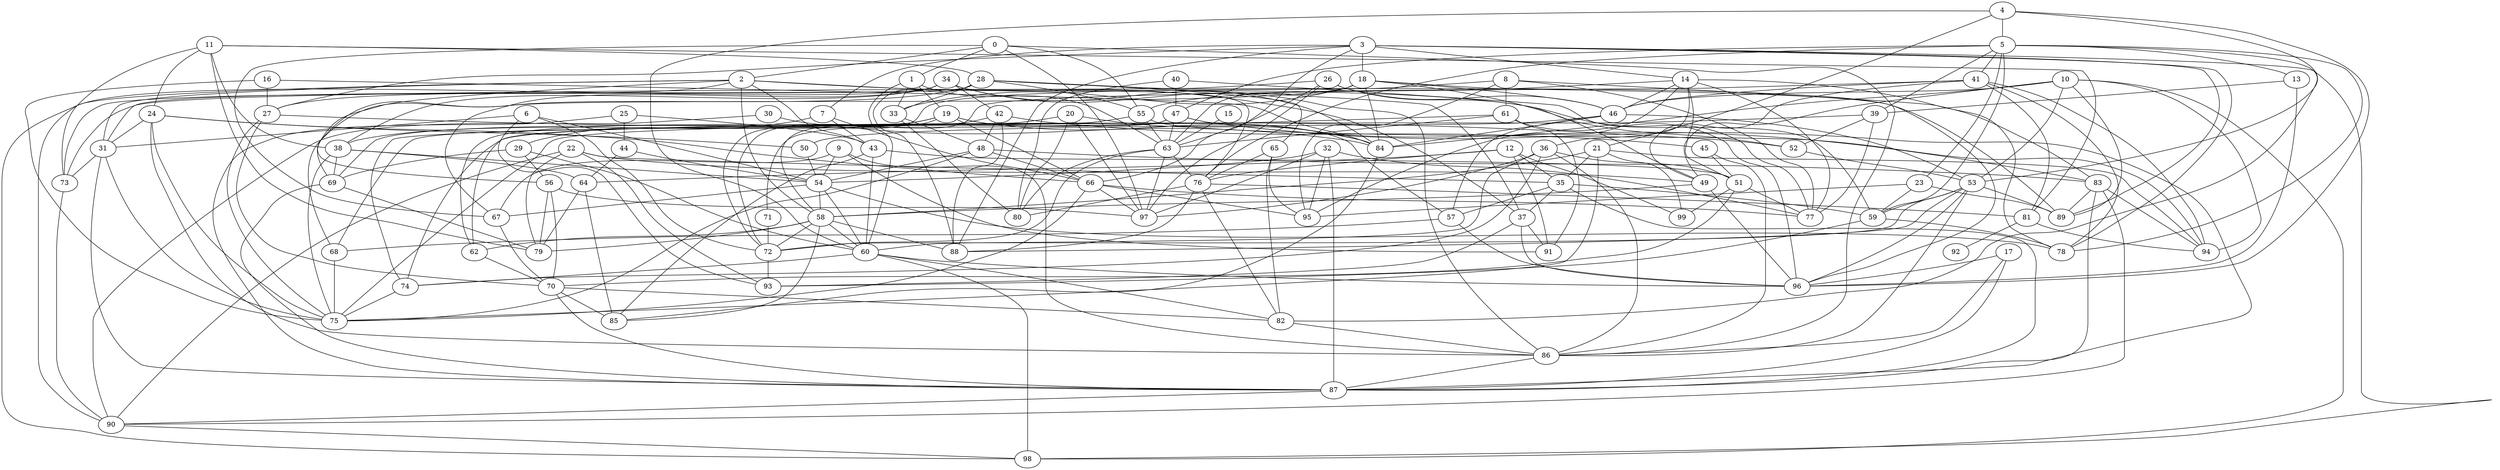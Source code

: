 strict graph "gnp_random_graph(100,0.06)" {
0;
1;
2;
3;
4;
5;
6;
7;
8;
9;
10;
11;
12;
13;
14;
15;
16;
17;
18;
19;
20;
21;
22;
23;
24;
25;
26;
27;
28;
29;
30;
31;
32;
33;
34;
35;
36;
37;
38;
39;
40;
41;
42;
43;
44;
45;
46;
47;
48;
49;
50;
51;
52;
53;
54;
55;
56;
57;
58;
59;
60;
61;
62;
63;
64;
65;
66;
67;
68;
69;
70;
71;
72;
73;
74;
75;
76;
77;
78;
79;
80;
81;
82;
83;
84;
85;
86;
87;
88;
89;
90;
91;
92;
93;
94;
95;
96;
97;
98;
99;
0 -- 1  [is_available=True, prob="1.0"];
0 -- 2  [is_available=True, prob="0.738187695614"];
0 -- 67  [is_available=True, prob="0.805059400823"];
0 -- 97  [is_available=True, prob="0.908391156134"];
0 -- 86  [is_available=True, prob="0.283538314367"];
0 -- 55  [is_available=True, prob="1.0"];
1 -- 33  [is_available=True, prob="0.616272507298"];
1 -- 19  [is_available=True, prob="0.181269350956"];
1 -- 60  [is_available=True, prob="1.0"];
1 -- 63  [is_available=True, prob="1.0"];
2 -- 37  [is_available=True, prob="0.685206867113"];
2 -- 43  [is_available=True, prob="1.0"];
2 -- 52  [is_available=True, prob="0.102331904882"];
2 -- 56  [is_available=True, prob="1.0"];
2 -- 58  [is_available=True, prob="0.54370832662"];
2 -- 27  [is_available=True, prob="1.0"];
2 -- 90  [is_available=True, prob="0.357599720249"];
2 -- 31  [is_available=True, prob="0.145970117875"];
3 -- 66  [is_available=True, prob="0.874693297451"];
3 -- 7  [is_available=True, prob="0.31314983934"];
3 -- 98  [is_available=True, prob="0.913978484632"];
3 -- 78  [is_available=True, prob="1.0"];
3 -- 18  [is_available=True, prob="0.0774938127192"];
3 -- 14  [is_available=True, prob="1.0"];
3 -- 88  [is_available=True, prob="0.119942434039"];
3 -- 89  [is_available=True, prob="0.307734820183"];
3 -- 27  [is_available=True, prob="1.0"];
4 -- 96  [is_available=True, prob="0.770918971956"];
4 -- 53  [is_available=True, prob="0.19011691766"];
4 -- 60  [is_available=True, prob="0.714409414774"];
4 -- 5  [is_available=True, prob="0.0790401367468"];
4 -- 21  [is_available=True, prob="0.688791908907"];
5 -- 39  [is_available=True, prob="1.0"];
5 -- 41  [is_available=True, prob="1.0"];
5 -- 76  [is_available=True, prob="1.0"];
5 -- 13  [is_available=True, prob="0.0208320665881"];
5 -- 78  [is_available=True, prob="0.727592812478"];
5 -- 47  [is_available=True, prob="0.527913171361"];
5 -- 82  [is_available=True, prob="0.0504550604662"];
5 -- 23  [is_available=True, prob="0.91123699139"];
5 -- 59  [is_available=True, prob="0.10768641999"];
6 -- 72  [is_available=True, prob="0.496202569153"];
6 -- 93  [is_available=True, prob="0.0599667437622"];
6 -- 54  [is_available=True, prob="1.0"];
6 -- 31  [is_available=True, prob="0.002338139901"];
7 -- 43  [is_available=True, prob="0.00268977519817"];
7 -- 66  [is_available=True, prob="0.317681421441"];
7 -- 29  [is_available=True, prob="0.319493911187"];
8 -- 72  [is_available=True, prob="1.0"];
8 -- 95  [is_available=True, prob="1.0"];
8 -- 83  [is_available=True, prob="0.428542699881"];
8 -- 61  [is_available=True, prob="1.0"];
8 -- 77  [is_available=True, prob="1.0"];
9 -- 91  [is_available=True, prob="0.352404338941"];
9 -- 67  [is_available=True, prob="0.577008526351"];
9 -- 86  [is_available=True, prob="0.442629605103"];
9 -- 54  [is_available=True, prob="0.476802983947"];
10 -- 98  [is_available=True, prob="0.927098642109"];
10 -- 46  [is_available=True, prob="0.1987141185"];
10 -- 49  [is_available=True, prob="0.416592429136"];
10 -- 84  [is_available=True, prob="1.0"];
10 -- 53  [is_available=True, prob="0.162688362034"];
10 -- 89  [is_available=True, prob="1.0"];
10 -- 94  [is_available=True, prob="0.041212096414"];
11 -- 38  [is_available=True, prob="0.951384026894"];
11 -- 73  [is_available=True, prob="0.58314567608"];
11 -- 79  [is_available=True, prob="0.168488883113"];
11 -- 81  [is_available=True, prob="0.146538332646"];
11 -- 24  [is_available=True, prob="1.0"];
11 -- 28  [is_available=True, prob="0.699332655759"];
12 -- 64  [is_available=True, prob="0.327315289068"];
12 -- 99  [is_available=True, prob="0.108028781221"];
12 -- 91  [is_available=True, prob="1.0"];
12 -- 35  [is_available=True, prob="1.0"];
12 -- 76  [is_available=True, prob="0.476734017044"];
13 -- 96  [is_available=True, prob="1.0"];
13 -- 39  [is_available=True, prob="0.881873886311"];
14 -- 36  [is_available=True, prob="0.369829765414"];
14 -- 77  [is_available=True, prob="0.0975372741323"];
14 -- 46  [is_available=True, prob="1.0"];
14 -- 51  [is_available=True, prob="1.0"];
14 -- 78  [is_available=True, prob="0.801280941556"];
14 -- 55  [is_available=True, prob="0.442131138542"];
14 -- 95  [is_available=True, prob="0.750517159293"];
15 -- 63  [is_available=True, prob="0.364843485125"];
16 -- 75  [is_available=True, prob="1.0"];
16 -- 27  [is_available=True, prob="0.945375544676"];
16 -- 84  [is_available=True, prob="0.607990485529"];
17 -- 96  [is_available=True, prob="0.150788576389"];
17 -- 86  [is_available=True, prob="0.543258578797"];
17 -- 87  [is_available=True, prob="0.194664429038"];
18 -- 96  [is_available=True, prob="0.534251055879"];
18 -- 33  [is_available=True, prob="1.0"];
18 -- 68  [is_available=True, prob="0.394138830064"];
18 -- 46  [is_available=True, prob="0.495687906701"];
18 -- 49  [is_available=True, prob="1.0"];
18 -- 84  [is_available=True, prob="0.831601318523"];
18 -- 63  [is_available=True, prob="1.0"];
19 -- 66  [is_available=True, prob="1.0"];
19 -- 69  [is_available=True, prob="1.0"];
19 -- 38  [is_available=True, prob="0.61251974715"];
19 -- 72  [is_available=True, prob="1.0"];
19 -- 84  [is_available=True, prob="0.570516214085"];
19 -- 57  [is_available=True, prob="0.208569173389"];
20 -- 80  [is_available=True, prob="0.509678212831"];
20 -- 97  [is_available=True, prob="0.21620672902"];
20 -- 84  [is_available=True, prob="1.0"];
20 -- 62  [is_available=True, prob="1.0"];
21 -- 99  [is_available=True, prob="0.659730172346"];
21 -- 75  [is_available=True, prob="1.0"];
21 -- 35  [is_available=True, prob="1.0"];
21 -- 58  [is_available=True, prob="0.389140342673"];
21 -- 94  [is_available=True, prob="0.66032199145"];
22 -- 49  [is_available=True, prob="0.79681854191"];
22 -- 90  [is_available=True, prob="1.0"];
22 -- 35  [is_available=True, prob="0.394310005587"];
22 -- 93  [is_available=True, prob="0.823192735471"];
22 -- 79  [is_available=True, prob="0.39826924038"];
23 -- 89  [is_available=True, prob="0.0650612284382"];
23 -- 59  [is_available=True, prob="0.559607456405"];
23 -- 95  [is_available=True, prob="1.0"];
24 -- 66  [is_available=True, prob="0.530323752862"];
24 -- 75  [is_available=True, prob="1.0"];
24 -- 50  [is_available=True, prob="0.727786241359"];
24 -- 86  [is_available=True, prob="0.834697985108"];
24 -- 31  [is_available=True, prob="0.541107630931"];
25 -- 43  [is_available=True, prob="0.816348652101"];
25 -- 44  [is_available=True, prob="0.259925383307"];
25 -- 87  [is_available=True, prob="0.297307211285"];
26 -- 73  [is_available=True, prob="0.90869565646"];
26 -- 97  [is_available=True, prob="1.0"];
26 -- 77  [is_available=True, prob="0.0232096023999"];
26 -- 46  [is_available=True, prob="0.475374590621"];
26 -- 63  [is_available=True, prob="0.178557301015"];
27 -- 70  [is_available=True, prob="1.0"];
27 -- 75  [is_available=True, prob="0.854447063764"];
27 -- 52  [is_available=True, prob="0.41138806353"];
28 -- 33  [is_available=True, prob="0.529468670858"];
28 -- 37  [is_available=True, prob="0.35513481395"];
28 -- 65  [is_available=True, prob="0.478266562242"];
28 -- 73  [is_available=True, prob="0.741654871157"];
28 -- 55  [is_available=True, prob="0.988819176898"];
28 -- 88  [is_available=True, prob="0.0139949290229"];
28 -- 89  [is_available=True, prob="0.122810348618"];
28 -- 69  [is_available=True, prob="0.60023007081"];
28 -- 31  [is_available=True, prob="0.364986658906"];
29 -- 56  [is_available=True, prob="0.184200723421"];
29 -- 60  [is_available=True, prob="1.0"];
29 -- 69  [is_available=True, prob="0.13895152478"];
30 -- 90  [is_available=True, prob="1.0"];
30 -- 84  [is_available=True, prob="0.234980245507"];
31 -- 73  [is_available=True, prob="0.135306366671"];
31 -- 75  [is_available=True, prob="0.240009303595"];
31 -- 87  [is_available=True, prob="0.914501784493"];
32 -- 97  [is_available=True, prob="0.267708496427"];
32 -- 95  [is_available=True, prob="0.0482882549148"];
32 -- 77  [is_available=True, prob="1.0"];
32 -- 54  [is_available=True, prob="0.168137584515"];
32 -- 87  [is_available=True, prob="0.557316558349"];
33 -- 48  [is_available=True, prob="0.259201401237"];
33 -- 80  [is_available=True, prob="1.0"];
34 -- 98  [is_available=True, prob="0.835508782323"];
34 -- 67  [is_available=True, prob="1.0"];
34 -- 38  [is_available=True, prob="1.0"];
34 -- 42  [is_available=True, prob="0.231847263051"];
34 -- 76  [is_available=True, prob="0.496119172184"];
34 -- 84  [is_available=True, prob="0.0810218516301"];
34 -- 86  [is_available=True, prob="0.474785549422"];
35 -- 37  [is_available=True, prob="1.0"];
35 -- 87  [is_available=True, prob="0.365431964597"];
35 -- 57  [is_available=True, prob="0.0290953291119"];
35 -- 59  [is_available=True, prob="0.162353531338"];
36 -- 97  [is_available=True, prob="0.686715239442"];
36 -- 74  [is_available=True, prob="0.63561381701"];
36 -- 51  [is_available=True, prob="0.541928584295"];
36 -- 86  [is_available=True, prob="0.0832418883909"];
36 -- 60  [is_available=True, prob="1.0"];
37 -- 96  [is_available=True, prob="0.00551481974756"];
37 -- 91  [is_available=True, prob="0.523085583801"];
37 -- 93  [is_available=True, prob="1.0"];
38 -- 64  [is_available=True, prob="0.628702053512"];
38 -- 75  [is_available=True, prob="1.0"];
38 -- 69  [is_available=True, prob="0.793837449077"];
38 -- 54  [is_available=True, prob="0.920464631173"];
39 -- 75  [is_available=True, prob="0.761794646145"];
39 -- 52  [is_available=True, prob="0.0160922171275"];
39 -- 77  [is_available=True, prob="0.236319532677"];
40 -- 80  [is_available=True, prob="0.0922444087327"];
40 -- 59  [is_available=True, prob="0.844550565825"];
40 -- 47  [is_available=True, prob="1.0"];
41 -- 81  [is_available=True, prob="1.0"];
41 -- 78  [is_available=True, prob="1.0"];
41 -- 49  [is_available=True, prob="0.382118976995"];
41 -- 46  [is_available=True, prob="0.609697371484"];
41 -- 58  [is_available=True, prob="0.457390058183"];
41 -- 94  [is_available=True, prob="0.0342754395822"];
42 -- 48  [is_available=True, prob="0.0273950360188"];
42 -- 88  [is_available=True, prob="0.888467393817"];
42 -- 45  [is_available=True, prob="0.290421225089"];
42 -- 62  [is_available=True, prob="1.0"];
43 -- 51  [is_available=True, prob="0.634172997119"];
43 -- 85  [is_available=True, prob="1.0"];
43 -- 60  [is_available=True, prob="0.748902676881"];
44 -- 64  [is_available=True, prob="0.589270585756"];
44 -- 54  [is_available=True, prob="0.347521971381"];
45 -- 51  [is_available=True, prob="0.779987624731"];
45 -- 86  [is_available=True, prob="1.0"];
46 -- 50  [is_available=True, prob="0.903131293497"];
46 -- 84  [is_available=True, prob="0.407031733955"];
46 -- 53  [is_available=True, prob="1.0"];
46 -- 57  [is_available=True, prob="1.0"];
47 -- 68  [is_available=True, prob="0.393991761127"];
47 -- 71  [is_available=True, prob="1.0"];
47 -- 83  [is_available=True, prob="1.0"];
47 -- 87  [is_available=True, prob="0.00155109562584"];
47 -- 63  [is_available=True, prob="1.0"];
48 -- 66  [is_available=True, prob="1.0"];
48 -- 75  [is_available=True, prob="0.570864279326"];
48 -- 83  [is_available=True, prob="1.0"];
48 -- 54  [is_available=True, prob="0.237417897572"];
49 -- 96  [is_available=True, prob="0.26062849456"];
49 -- 58  [is_available=True, prob="1.0"];
50 -- 54  [is_available=True, prob="0.704892337877"];
51 -- 99  [is_available=True, prob="0.824485271431"];
51 -- 70  [is_available=True, prob="1.0"];
51 -- 77  [is_available=True, prob="1.0"];
52 -- 53  [is_available=True, prob="0.750612322689"];
53 -- 96  [is_available=True, prob="0.93695054597"];
53 -- 72  [is_available=True, prob="0.712425299348"];
53 -- 86  [is_available=True, prob="0.502519230124"];
53 -- 88  [is_available=True, prob="0.481748445418"];
53 -- 89  [is_available=True, prob="0.0637860187846"];
53 -- 59  [is_available=True, prob="1.0"];
54 -- 67  [is_available=True, prob="0.926507320821"];
54 -- 78  [is_available=True, prob="0.363253730019"];
54 -- 58  [is_available=True, prob="1.0"];
54 -- 60  [is_available=True, prob="0.356225356334"];
55 -- 74  [is_available=True, prob="0.0406291417748"];
55 -- 94  [is_available=True, prob="0.363086992015"];
55 -- 63  [is_available=True, prob="0.259791711344"];
56 -- 97  [is_available=True, prob="0.0946226548126"];
56 -- 70  [is_available=True, prob="0.337221698398"];
56 -- 79  [is_available=True, prob="0.733818996171"];
57 -- 96  [is_available=True, prob="0.0525683866802"];
57 -- 68  [is_available=True, prob="0.939419643151"];
58 -- 72  [is_available=True, prob="0.973440024679"];
58 -- 79  [is_available=True, prob="0.796363424636"];
58 -- 88  [is_available=True, prob="0.366165343513"];
58 -- 60  [is_available=True, prob="0.481653027646"];
58 -- 62  [is_available=True, prob="0.91767272001"];
58 -- 85  [is_available=True, prob="0.871244921085"];
59 -- 78  [is_available=True, prob="0.322914449316"];
59 -- 93  [is_available=True, prob="0.574452306568"];
60 -- 96  [is_available=True, prob="0.581896608447"];
60 -- 98  [is_available=True, prob="0.4983258408"];
60 -- 74  [is_available=True, prob="1.0"];
60 -- 82  [is_available=True, prob="0.397682128981"];
61 -- 96  [is_available=True, prob="0.303513881796"];
61 -- 74  [is_available=True, prob="0.939308557543"];
61 -- 91  [is_available=True, prob="0.294158146052"];
61 -- 63  [is_available=True, prob="1.0"];
62 -- 70  [is_available=True, prob="0.761866217806"];
63 -- 97  [is_available=True, prob="1.0"];
63 -- 72  [is_available=True, prob="0.0699671538378"];
63 -- 76  [is_available=True, prob="0.526814944893"];
63 -- 80  [is_available=True, prob="0.0511873339479"];
64 -- 85  [is_available=True, prob="0.369711328269"];
64 -- 79  [is_available=True, prob="1.0"];
65 -- 76  [is_available=True, prob="0.731365118091"];
65 -- 82  [is_available=True, prob="0.314126310045"];
65 -- 95  [is_available=True, prob="1.0"];
66 -- 97  [is_available=True, prob="1.0"];
66 -- 75  [is_available=True, prob="1.0"];
66 -- 77  [is_available=True, prob="0.890844104121"];
66 -- 95  [is_available=True, prob="0.337714866896"];
67 -- 70  [is_available=True, prob="0.32608271822"];
68 -- 75  [is_available=True, prob="0.84426549151"];
69 -- 79  [is_available=True, prob="1.0"];
69 -- 87  [is_available=True, prob="0.426903740429"];
70 -- 82  [is_available=True, prob="0.849538834672"];
70 -- 85  [is_available=True, prob="0.213492625427"];
70 -- 87  [is_available=True, prob="0.0270409613125"];
71 -- 72  [is_available=True, prob="1.0"];
72 -- 93  [is_available=True, prob="0.2807635628"];
73 -- 90  [is_available=True, prob="1.0"];
74 -- 75  [is_available=True, prob="1.0"];
76 -- 80  [is_available=True, prob="0.942068355801"];
76 -- 81  [is_available=True, prob="0.729419705561"];
76 -- 82  [is_available=True, prob="0.198216234769"];
76 -- 88  [is_available=True, prob="0.0291462955602"];
81 -- 92  [is_available=True, prob="0.765718640291"];
81 -- 94  [is_available=True, prob="0.592525030208"];
82 -- 86  [is_available=True, prob="0.397351817316"];
83 -- 87  [is_available=True, prob="0.526353005664"];
83 -- 89  [is_available=True, prob="0.469675983194"];
83 -- 90  [is_available=True, prob="1.0"];
83 -- 94  [is_available=True, prob="0.328048334486"];
84 -- 85  [is_available=True, prob="0.025021277354"];
86 -- 87  [is_available=True, prob="0.757115306014"];
87 -- 90  [is_available=True, prob="0.49376329718"];
90 -- 98  [is_available=True, prob="0.888248586053"];
}
